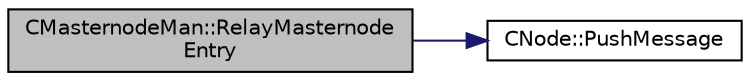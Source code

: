 digraph "CMasternodeMan::RelayMasternodeEntry"
{
  edge [fontname="Helvetica",fontsize="10",labelfontname="Helvetica",labelfontsize="10"];
  node [fontname="Helvetica",fontsize="10",shape=record];
  rankdir="LR";
  Node2122 [label="CMasternodeMan::RelayMasternode\lEntry",height=0.2,width=0.4,color="black", fillcolor="grey75", style="filled", fontcolor="black"];
  Node2122 -> Node2123 [color="midnightblue",fontsize="10",style="solid",fontname="Helvetica"];
  Node2123 [label="CNode::PushMessage",height=0.2,width=0.4,color="black", fillcolor="white", style="filled",URL="$d1/d64/class_c_node.html#a204fda3d33404cb37698c085b1583ab2"];
}
